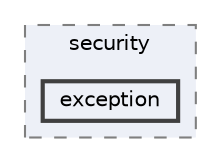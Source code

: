 digraph "repository/core/src/main/java/com/sterlite/cal/core/security/exception"
{
 // LATEX_PDF_SIZE
  bgcolor="transparent";
  edge [fontname=Helvetica,fontsize=10,labelfontname=Helvetica,labelfontsize=10];
  node [fontname=Helvetica,fontsize=10,shape=box,height=0.2,width=0.4];
  compound=true
  subgraph clusterdir_3b01dbe0bbea3c1271b75badbceba1fe {
    graph [ bgcolor="#edf0f7", pencolor="grey50", label="security", fontname=Helvetica,fontsize=10 style="filled,dashed", URL="dir_3b01dbe0bbea3c1271b75badbceba1fe.html",tooltip=""]
  dir_64789917c96c2fbb7ea5002cd475650e [label="exception", fillcolor="#edf0f7", color="grey25", style="filled,bold", URL="dir_64789917c96c2fbb7ea5002cd475650e.html",tooltip=""];
  }
}
